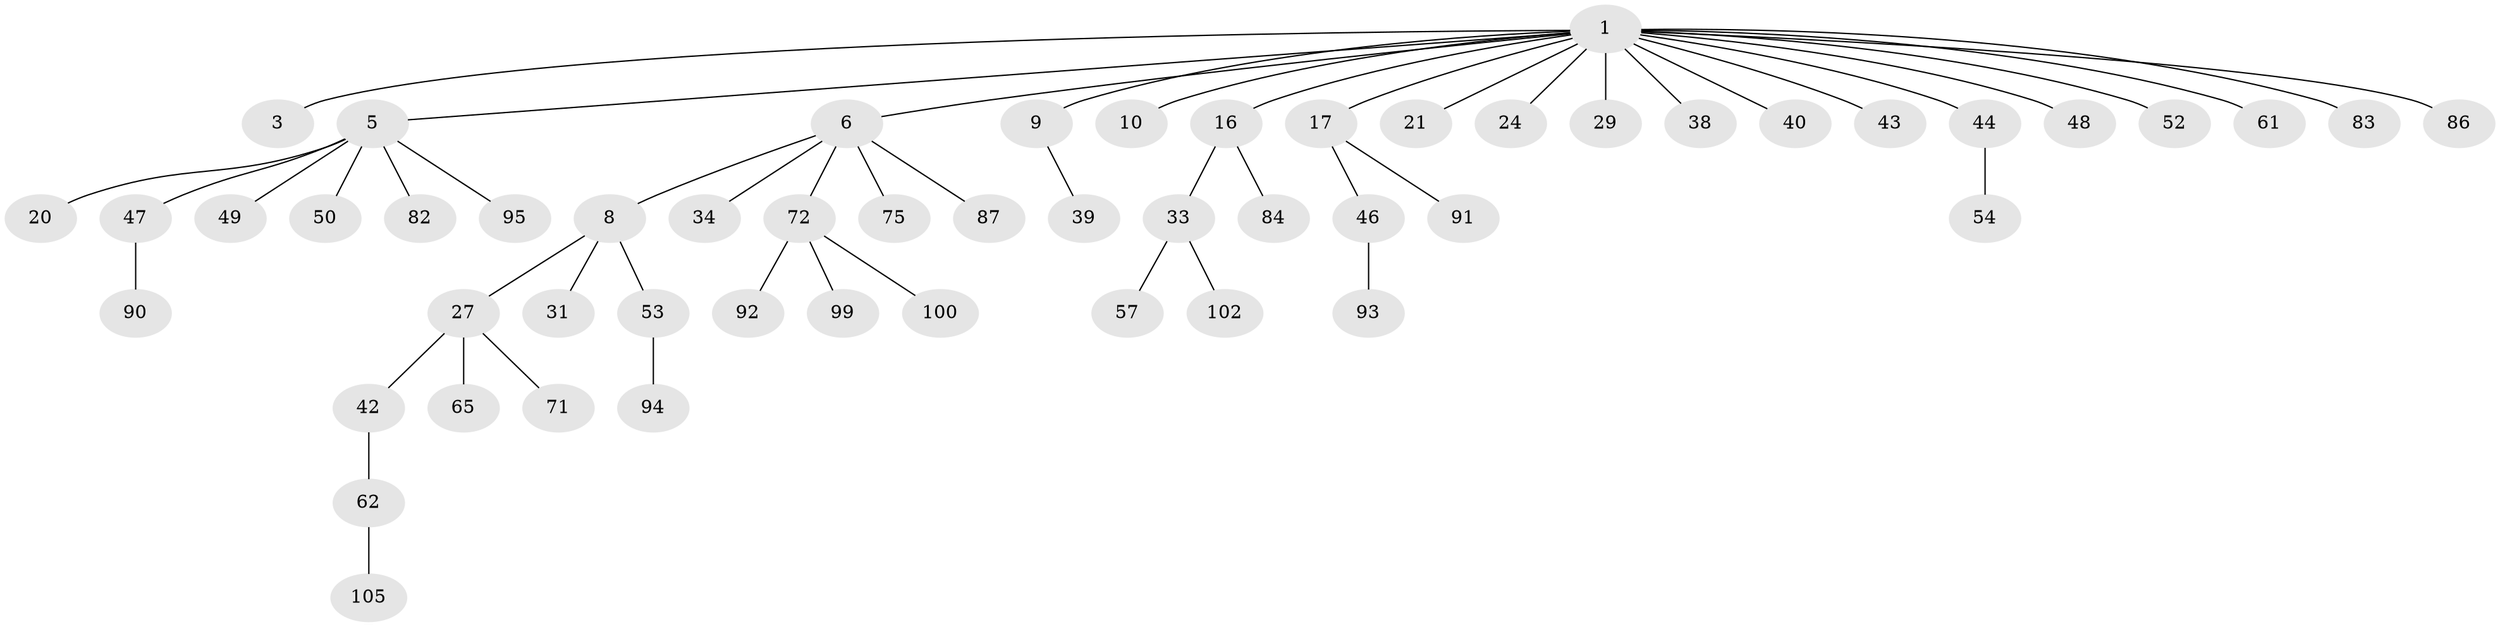 // original degree distribution, {6: 0.018867924528301886, 2: 0.24528301886792453, 7: 0.018867924528301886, 5: 0.02830188679245283, 4: 0.05660377358490566, 3: 0.12264150943396226, 1: 0.5094339622641509}
// Generated by graph-tools (version 1.1) at 2025/19/03/04/25 18:19:04]
// undirected, 53 vertices, 52 edges
graph export_dot {
graph [start="1"]
  node [color=gray90,style=filled];
  1 [super="+2+4"];
  3 [super="+55"];
  5 [super="+25+19+7+26"];
  6 [super="+23+13+70+63"];
  8 [super="+14+78"];
  9;
  10;
  16 [super="+66+30+18"];
  17 [super="+64+36+22"];
  20;
  21 [super="+98"];
  24 [super="+28"];
  27 [super="+51"];
  29;
  31 [super="+89"];
  33 [super="+41"];
  34;
  38 [super="+69+97"];
  39;
  40;
  42;
  43 [super="+45"];
  44;
  46 [super="+56+103+80"];
  47 [super="+76"];
  48;
  49;
  50 [super="+59"];
  52;
  53 [super="+73"];
  54 [super="+74"];
  57;
  61;
  62 [super="+68"];
  65 [super="+77"];
  71;
  72 [super="+85"];
  75 [super="+101"];
  82 [super="+88"];
  83;
  84;
  86;
  87;
  90;
  91;
  92;
  93;
  94;
  95 [super="+106+96"];
  99;
  100;
  102;
  105;
  1 -- 5;
  1 -- 6;
  1 -- 16;
  1 -- 21;
  1 -- 3;
  1 -- 83;
  1 -- 9;
  1 -- 10;
  1 -- 61;
  1 -- 38;
  1 -- 40;
  1 -- 43;
  1 -- 44;
  1 -- 48;
  1 -- 17;
  1 -- 52;
  1 -- 86;
  1 -- 24;
  1 -- 29;
  5 -- 50;
  5 -- 82;
  5 -- 95;
  5 -- 49;
  5 -- 20;
  5 -- 47;
  6 -- 8;
  6 -- 34;
  6 -- 75;
  6 -- 87;
  6 -- 72;
  8 -- 27;
  8 -- 53;
  8 -- 31;
  9 -- 39;
  16 -- 33;
  16 -- 84;
  17 -- 46;
  17 -- 91;
  27 -- 42;
  27 -- 65;
  27 -- 71;
  33 -- 102;
  33 -- 57;
  42 -- 62;
  44 -- 54;
  46 -- 93;
  47 -- 90;
  53 -- 94;
  62 -- 105;
  72 -- 92;
  72 -- 99;
  72 -- 100;
}
